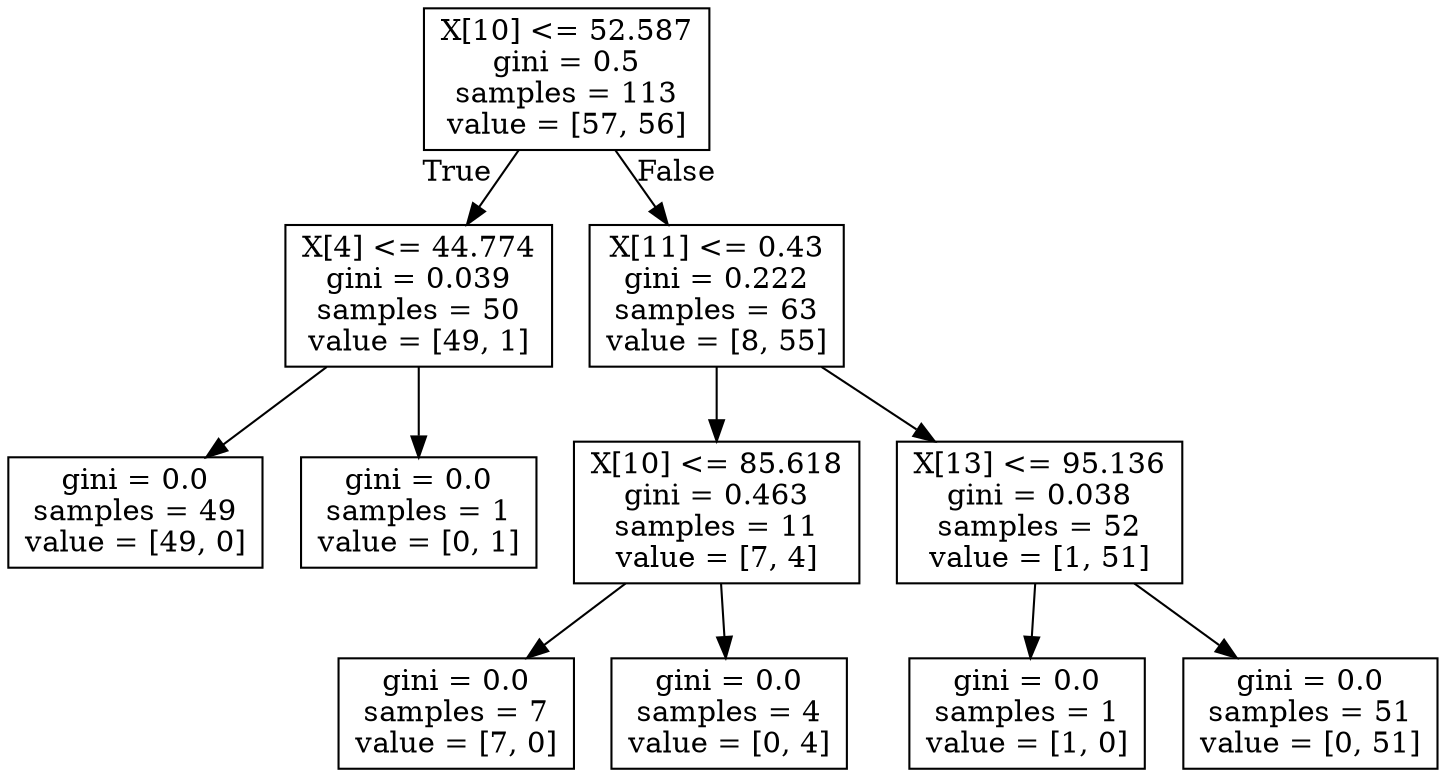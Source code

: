 digraph Tree {
node [shape=box] ;
0 [label="X[10] <= 52.587\ngini = 0.5\nsamples = 113\nvalue = [57, 56]"] ;
1 [label="X[4] <= 44.774\ngini = 0.039\nsamples = 50\nvalue = [49, 1]"] ;
0 -> 1 [labeldistance=2.5, labelangle=45, headlabel="True"] ;
2 [label="gini = 0.0\nsamples = 49\nvalue = [49, 0]"] ;
1 -> 2 ;
3 [label="gini = 0.0\nsamples = 1\nvalue = [0, 1]"] ;
1 -> 3 ;
4 [label="X[11] <= 0.43\ngini = 0.222\nsamples = 63\nvalue = [8, 55]"] ;
0 -> 4 [labeldistance=2.5, labelangle=-45, headlabel="False"] ;
5 [label="X[10] <= 85.618\ngini = 0.463\nsamples = 11\nvalue = [7, 4]"] ;
4 -> 5 ;
6 [label="gini = 0.0\nsamples = 7\nvalue = [7, 0]"] ;
5 -> 6 ;
7 [label="gini = 0.0\nsamples = 4\nvalue = [0, 4]"] ;
5 -> 7 ;
8 [label="X[13] <= 95.136\ngini = 0.038\nsamples = 52\nvalue = [1, 51]"] ;
4 -> 8 ;
9 [label="gini = 0.0\nsamples = 1\nvalue = [1, 0]"] ;
8 -> 9 ;
10 [label="gini = 0.0\nsamples = 51\nvalue = [0, 51]"] ;
8 -> 10 ;
}